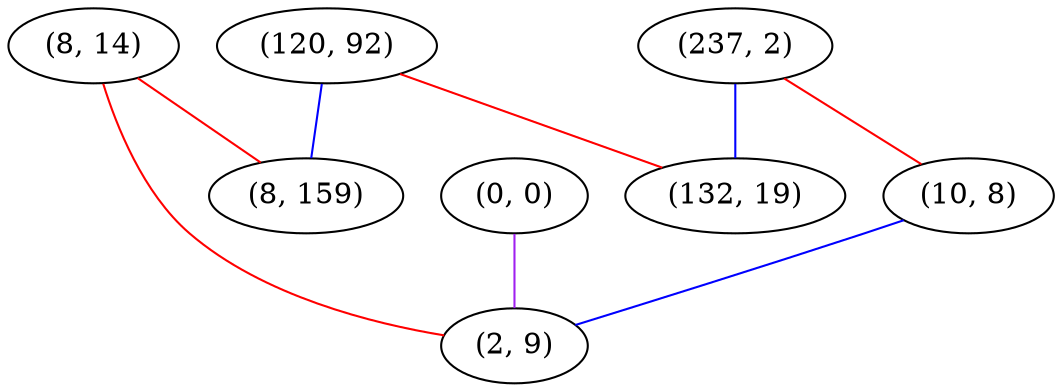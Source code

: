 graph "" {
"(8, 14)";
"(0, 0)";
"(237, 2)";
"(10, 8)";
"(2, 9)";
"(120, 92)";
"(8, 159)";
"(132, 19)";
"(8, 14)" -- "(8, 159)"  [color=red, key=0, weight=1];
"(8, 14)" -- "(2, 9)"  [color=red, key=0, weight=1];
"(0, 0)" -- "(2, 9)"  [color=purple, key=0, weight=4];
"(237, 2)" -- "(10, 8)"  [color=red, key=0, weight=1];
"(237, 2)" -- "(132, 19)"  [color=blue, key=0, weight=3];
"(10, 8)" -- "(2, 9)"  [color=blue, key=0, weight=3];
"(120, 92)" -- "(8, 159)"  [color=blue, key=0, weight=3];
"(120, 92)" -- "(132, 19)"  [color=red, key=0, weight=1];
}
